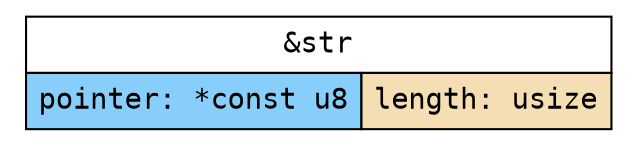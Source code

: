 ///bin/true <<//
/*
//
cd "$(dirname "$(readlink -f "$0")")"
dot -Tsvg "$0" -o "$(basename "$0" .dot)".svg
exit
*/

digraph G {
	node [
		shape = record,
		fontname = monospace,
	];
	//foo [label = "{&amp;str | { pointer: *const u8 | length: usize }}"];
	str [
		shape = none,
		label = <
			<table border='0' cellspacing='0' cellborder='1' cellpadding='5'>
				<tr>
					<td colspan='2'>&amp;str</td>
				</tr>
				<tr>
					<td bgcolor='lightskyblue'>pointer: *const u8</td>
					<td bgcolor='wheat'>length: usize</td>
				</tr>
			</table>
		>,
	]
}
